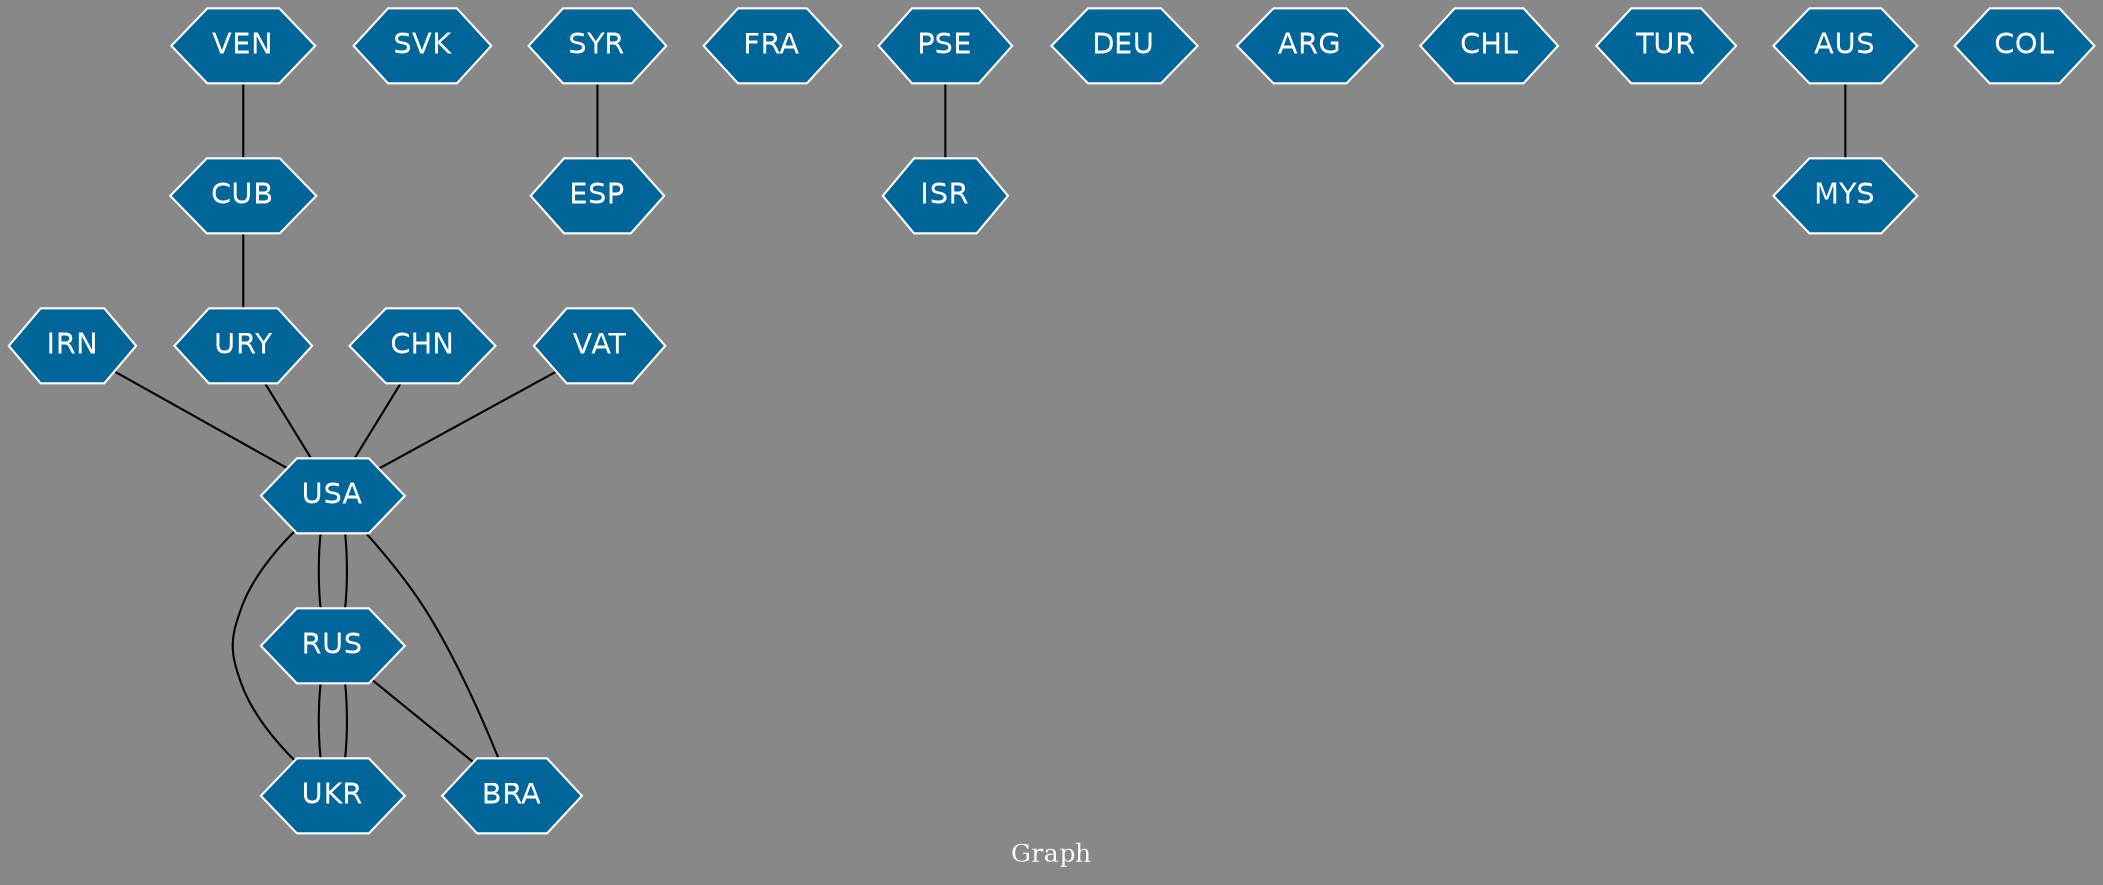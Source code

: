 // Countries together in item graph
graph {
	graph [bgcolor="#888888" fontcolor=white fontsize=12 label="Graph" outputorder=edgesfirst overlap=prism]
	node [color=white fillcolor="#006699" fontcolor=white fontname=Helvetica shape=hexagon style=filled]
	edge [arrowhead=open color=black fontcolor=white fontname=Courier fontsize=12]
		USA [label=USA]
		UKR [label=UKR]
		RUS [label=RUS]
		VEN [label=VEN]
		CUB [label=CUB]
		SVK [label=SVK]
		SYR [label=SYR]
		ESP [label=ESP]
		BRA [label=BRA]
		FRA [label=FRA]
		IRN [label=IRN]
		URY [label=URY]
		CHN [label=CHN]
		PSE [label=PSE]
		ISR [label=ISR]
		DEU [label=DEU]
		VAT [label=VAT]
		ARG [label=ARG]
		CHL [label=CHL]
		TUR [label=TUR]
		MYS [label=MYS]
		AUS [label=AUS]
		COL [label=COL]
			URY -- USA [weight=1]
			RUS -- BRA [weight=1]
			SYR -- ESP [weight=1]
			UKR -- RUS [weight=6]
			PSE -- ISR [weight=1]
			RUS -- USA [weight=3]
			CUB -- URY [weight=1]
			CHN -- USA [weight=1]
			UKR -- USA [weight=1]
			RUS -- UKR [weight=1]
			USA -- RUS [weight=1]
			IRN -- USA [weight=1]
			VAT -- USA [weight=1]
			VEN -- CUB [weight=1]
			AUS -- MYS [weight=1]
			BRA -- USA [weight=1]
}